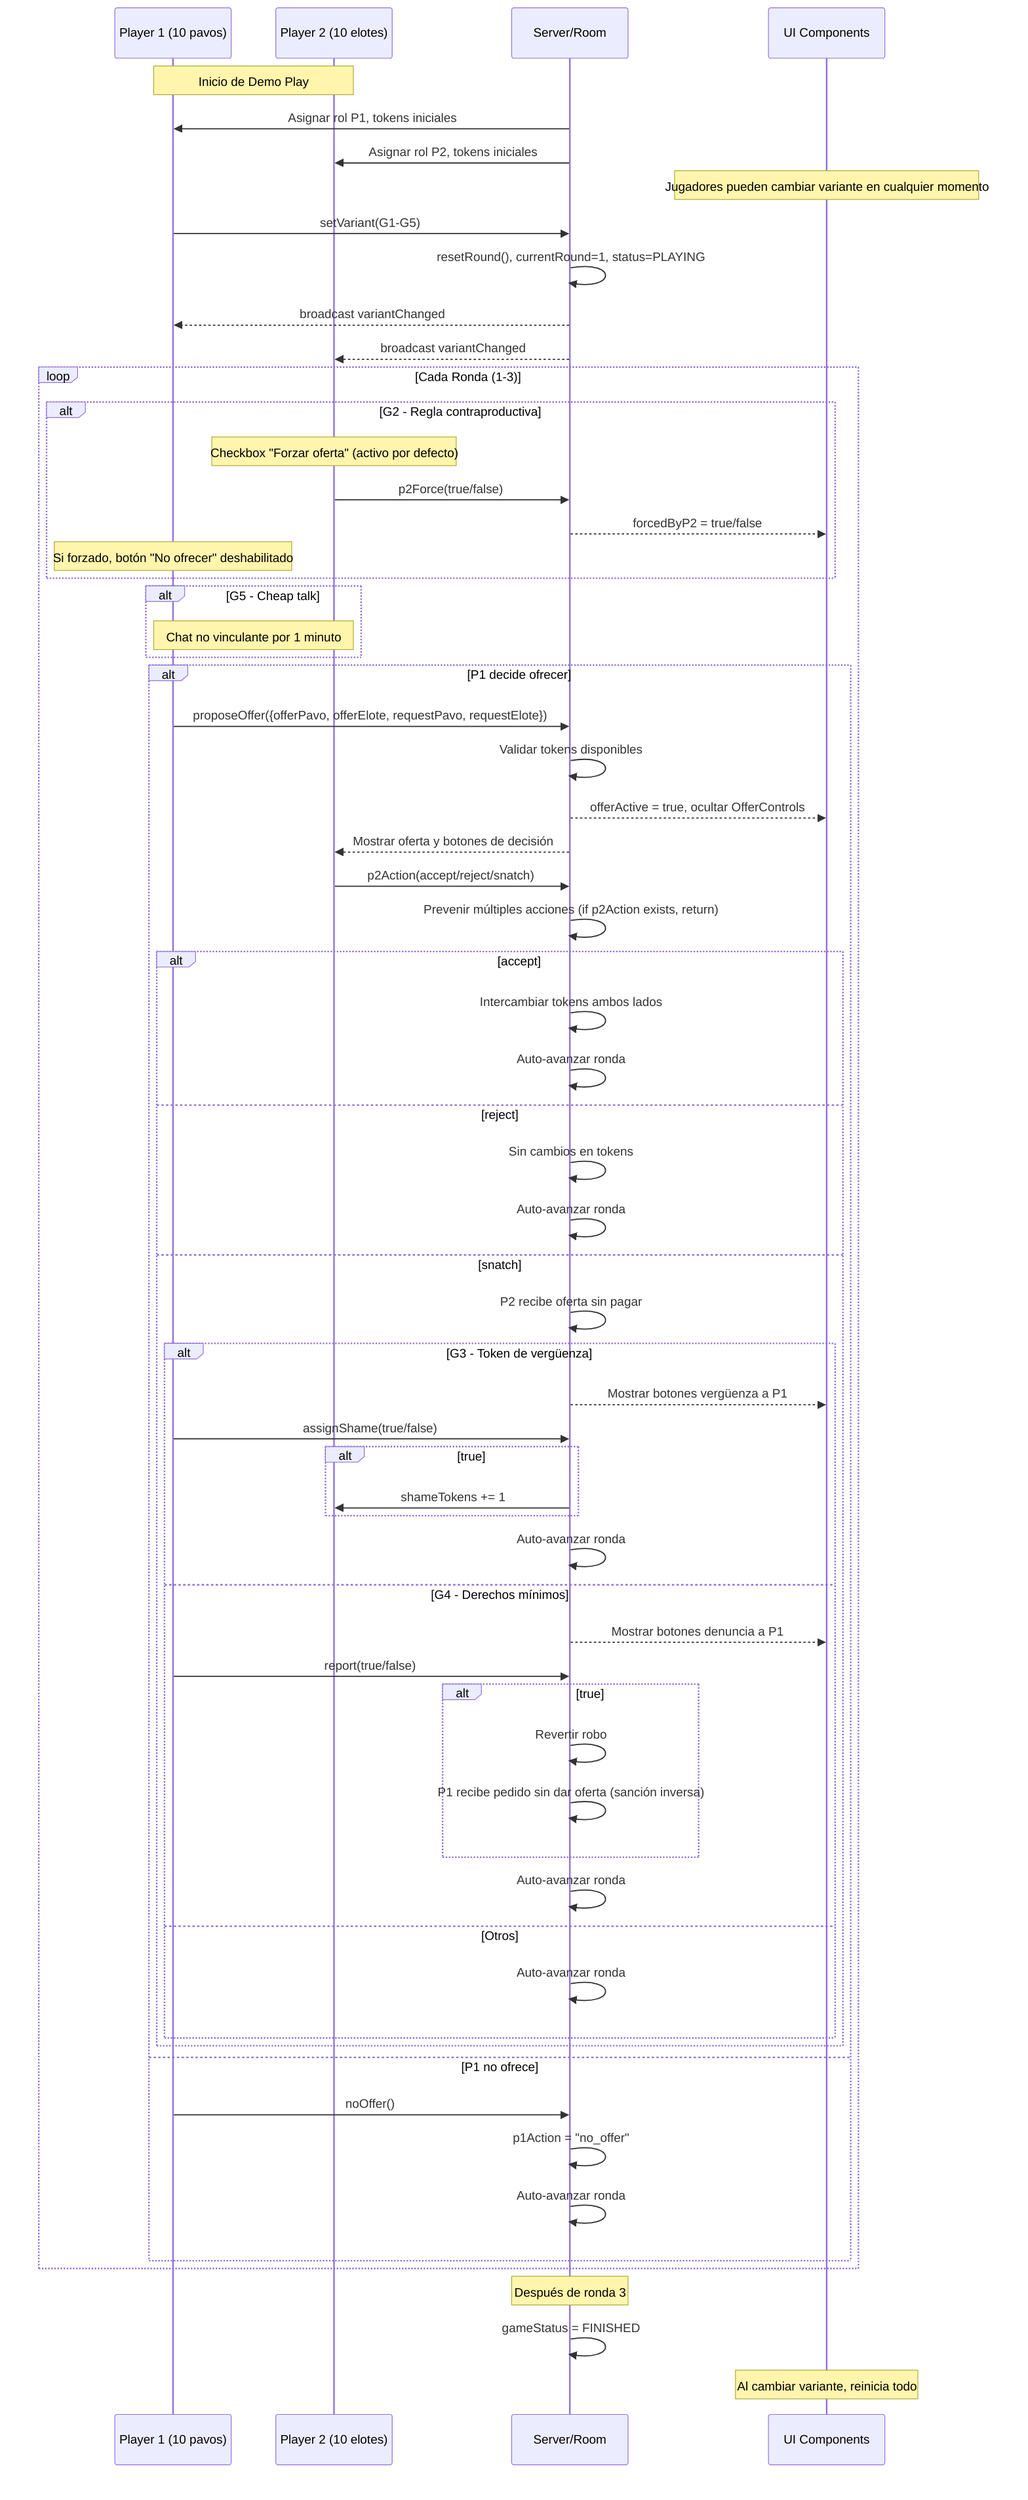 sequenceDiagram
  participant P1 as Player 1 (10 pavos)
  participant P2 as Player 2 (10 elotes)
  participant S as Server/Room
  participant UI as UI Components

  Note over P1,P2: Inicio de Demo Play
  S->>P1: Asignar rol P1, tokens iniciales
  S->>P2: Asignar rol P2, tokens iniciales
  
  Note over UI: Jugadores pueden cambiar variante en cualquier momento
  P1->>S: setVariant(G1-G5)
  S->>S: resetRound(), currentRound=1, status=PLAYING
  S-->>P1: broadcast variantChanged
  S-->>P2: broadcast variantChanged

  loop Cada Ronda (1-3)
    alt G2 - Regla contraproductiva
      Note over P2: Checkbox "Forzar oferta" (activo por defecto)
      P2->>S: p2Force(true/false)
      S-->>UI: forcedByP2 = true/false
      Note over P1: Si forzado, botón "No ofrecer" deshabilitado
    end

    alt G5 - Cheap talk
      Note over P1,P2: Chat no vinculante por 1 minuto
    end

    alt P1 decide ofrecer
      P1->>S: proposeOffer({offerPavo, offerElote, requestPavo, requestElote})
      S->>S: Validar tokens disponibles
      S-->>UI: offerActive = true, ocultar OfferControls
      S-->>P2: Mostrar oferta y botones de decisión
      
      P2->>S: p2Action(accept/reject/snatch)
      S->>S: Prevenir múltiples acciones (if p2Action exists, return)
      
      alt accept
        S->>S: Intercambiar tokens ambos lados
        S->>S: Auto-avanzar ronda
      else reject  
        S->>S: Sin cambios en tokens
        S->>S: Auto-avanzar ronda
      else snatch
        S->>S: P2 recibe oferta sin pagar
        
        alt G3 - Token de vergüenza
          S-->>UI: Mostrar botones vergüenza a P1
          P1->>S: assignShame(true/false)
          alt true
            S->>P2: shameTokens += 1
          end
          S->>S: Auto-avanzar ronda
        else G4 - Derechos mínimos
          S-->>UI: Mostrar botones denuncia a P1
          P1->>S: report(true/false)
          alt true
            S->>S: Revertir robo
            S->>S: P1 recibe pedido sin dar oferta (sanción inversa)
          end
          S->>S: Auto-avanzar ronda
        else Otros
          S->>S: Auto-avanzar ronda
        end
      end
    else P1 no ofrece
      P1->>S: noOffer()
      S->>S: p1Action = "no_offer"
      S->>S: Auto-avanzar ronda
    end
  end

  Note over S: Después de ronda 3
  S->>S: gameStatus = FINISHED
  Note over UI: Al cambiar variante, reinicia todo
